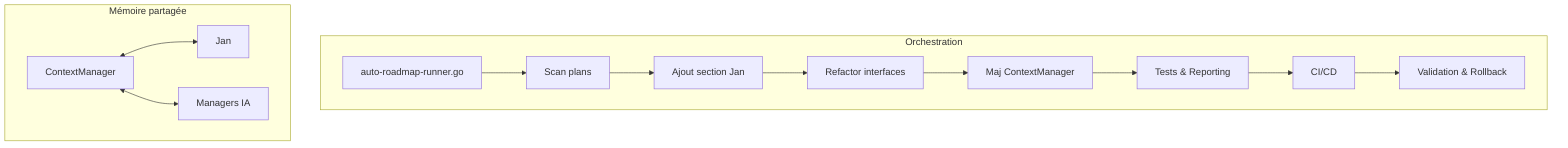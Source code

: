flowchart TD
    subgraph Orchestration
        A[auto-roadmap-runner.go] --> B[Scan plans]
        B --> C[Ajout section Jan]
        C --> D[Refactor interfaces]
        D --> E[Maj ContextManager]
        E --> F[Tests & Reporting]
        F --> G[CI/CD]
        G --> H[Validation & Rollback]
    end
    subgraph Mémoire partagée
        X[ContextManager] <--> Y[Jan]
        X <--> Z[Managers IA]
    end